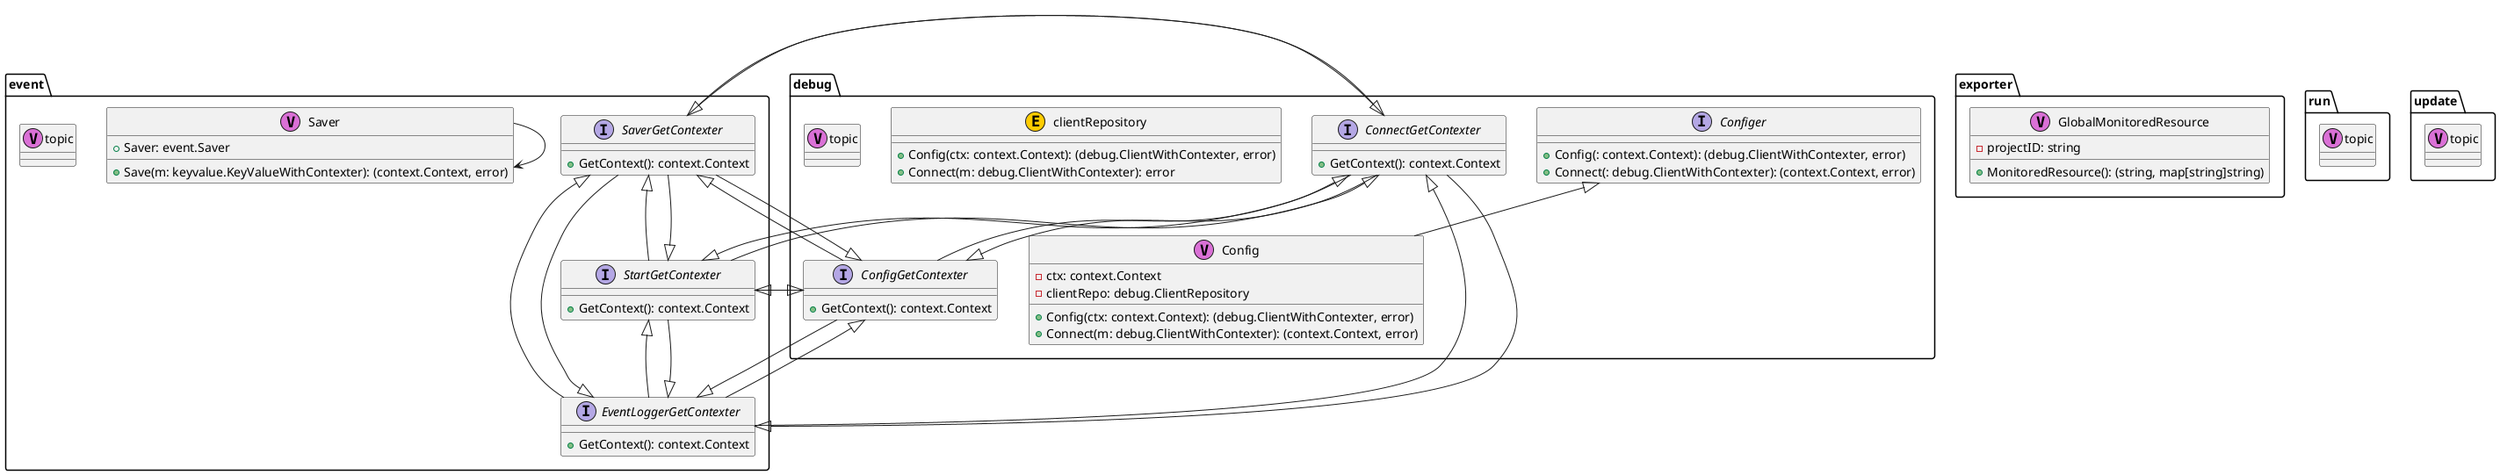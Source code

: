 @startuml

package "debug" {
	class "Config" as debug.Config <<V,Orchid>> {
		-ctx: context.Context
		-clientRepo: debug.ClientRepository
		+Config(ctx: context.Context): (debug.ClientWithContexter, error)
		+Connect(m: debug.ClientWithContexter): (context.Context, error)
	}
}



package "debug" {
	interface "ConfigGetContexter" as debug.ConfigGetContexter {
		+GetContext(): context.Context
	}
}



package "debug" {
	interface "Configer" as debug.Configer {
		+Config(: context.Context): (debug.ClientWithContexter, error)
		+Connect(: debug.ClientWithContexter): (context.Context, error)
	}
}



package "debug" {
	interface "ConnectGetContexter" as debug.ConnectGetContexter {
		+GetContext(): context.Context
	}
}



package "debug" {
	class "clientRepository" as debug.clientRepository <<E,#FFCC00>> {
		+Config(ctx: context.Context): (debug.ClientWithContexter, error)
		+Connect(m: debug.ClientWithContexter): error
	}
}



package "debug" {
	class "topic" as debug.topic <<V,Orchid>>
}



package "event" {
	interface "EventLoggerGetContexter" as event.EventLoggerGetContexter {
		+GetContext(): context.Context
	}
}



package "event" {
	class "Saver" as event.Saver <<V,Orchid>> {
		+Saver: event.Saver
		+Save(m: keyvalue.KeyValueWithContexter): (context.Context, error)
	}
}

	event.Saver --> event.Saver


package "event" {
	interface "SaverGetContexter" as event.SaverGetContexter {
		+GetContext(): context.Context
	}
}



package "event" {
	interface "StartGetContexter" as event.StartGetContexter {
		+GetContext(): context.Context
	}
}



package "event" {
	class "topic" as event.topic <<V,Orchid>>
}



package "exporter" {
	class "GlobalMonitoredResource" as exporter.GlobalMonitoredResource <<V,Orchid>> {
		-projectID: string
		+MonitoredResource(): (string, map[string]string)
	}
}



package "run" {
	class "topic" as run.topic <<V,Orchid>>
}



package "update" {
	class "topic" as update.topic <<V,Orchid>>
}



	debug.Config -up-|> debug.Configer
	debug.ConfigGetContexter -up-|> debug.ConnectGetContexter
	debug.ConfigGetContexter -up-|> event.EventLoggerGetContexter
	debug.ConfigGetContexter -up-|> event.SaverGetContexter
	debug.ConfigGetContexter -up-|> event.StartGetContexter
	debug.ConnectGetContexter -up-|> debug.ConfigGetContexter
	debug.ConnectGetContexter -up-|> event.EventLoggerGetContexter
	debug.ConnectGetContexter -up-|> event.SaverGetContexter
	debug.ConnectGetContexter -up-|> event.StartGetContexter
	event.EventLoggerGetContexter -up-|> debug.ConfigGetContexter
	event.EventLoggerGetContexter -up-|> debug.ConnectGetContexter
	event.EventLoggerGetContexter -up-|> event.SaverGetContexter
	event.EventLoggerGetContexter -up-|> event.StartGetContexter
	event.SaverGetContexter -up-|> debug.ConfigGetContexter
	event.SaverGetContexter -up-|> debug.ConnectGetContexter
	event.SaverGetContexter -up-|> event.EventLoggerGetContexter
	event.SaverGetContexter -up-|> event.StartGetContexter
	event.StartGetContexter -up-|> debug.ConfigGetContexter
	event.StartGetContexter -up-|> debug.ConnectGetContexter
	event.StartGetContexter -up-|> event.EventLoggerGetContexter
	event.StartGetContexter -up-|> event.SaverGetContexter


@enduml
